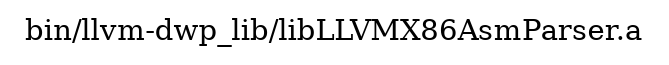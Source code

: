 digraph "bin/llvm-dwp_lib/libLLVMX86AsmParser.a" {
	label="bin/llvm-dwp_lib/libLLVMX86AsmParser.a";
	rankdir=LR;

}
